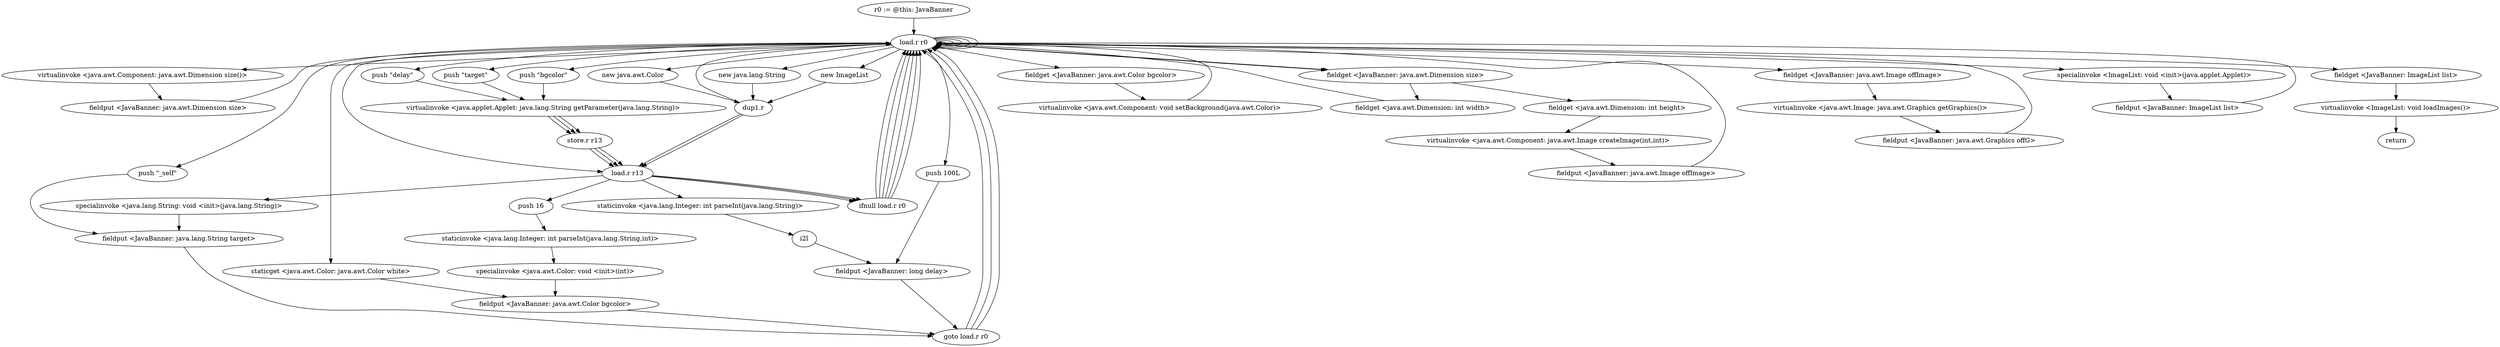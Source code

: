 digraph "" {
    "r0 := @this: JavaBanner"
    "load.r r0"
    "r0 := @this: JavaBanner"->"load.r r0";
    "load.r r0"->"load.r r0";
    "virtualinvoke <java.awt.Component: java.awt.Dimension size()>"
    "load.r r0"->"virtualinvoke <java.awt.Component: java.awt.Dimension size()>";
    "fieldput <JavaBanner: java.awt.Dimension size>"
    "virtualinvoke <java.awt.Component: java.awt.Dimension size()>"->"fieldput <JavaBanner: java.awt.Dimension size>";
    "fieldput <JavaBanner: java.awt.Dimension size>"->"load.r r0";
    "push \"bgcolor\""
    "load.r r0"->"push \"bgcolor\"";
    "virtualinvoke <java.applet.Applet: java.lang.String getParameter(java.lang.String)>"
    "push \"bgcolor\""->"virtualinvoke <java.applet.Applet: java.lang.String getParameter(java.lang.String)>";
    "store.r r13"
    "virtualinvoke <java.applet.Applet: java.lang.String getParameter(java.lang.String)>"->"store.r r13";
    "load.r r13"
    "store.r r13"->"load.r r13";
    "ifnull load.r r0"
    "load.r r13"->"ifnull load.r r0";
    "ifnull load.r r0"->"load.r r0";
    "new java.awt.Color"
    "load.r r0"->"new java.awt.Color";
    "dup1.r"
    "new java.awt.Color"->"dup1.r";
    "dup1.r"->"load.r r13";
    "push 16"
    "load.r r13"->"push 16";
    "staticinvoke <java.lang.Integer: int parseInt(java.lang.String,int)>"
    "push 16"->"staticinvoke <java.lang.Integer: int parseInt(java.lang.String,int)>";
    "specialinvoke <java.awt.Color: void <init>(int)>"
    "staticinvoke <java.lang.Integer: int parseInt(java.lang.String,int)>"->"specialinvoke <java.awt.Color: void <init>(int)>";
    "fieldput <JavaBanner: java.awt.Color bgcolor>"
    "specialinvoke <java.awt.Color: void <init>(int)>"->"fieldput <JavaBanner: java.awt.Color bgcolor>";
    "goto load.r r0"
    "fieldput <JavaBanner: java.awt.Color bgcolor>"->"goto load.r r0";
    "goto load.r r0"->"load.r r0";
    "load.r r0"->"load.r r0";
    "fieldget <JavaBanner: java.awt.Color bgcolor>"
    "load.r r0"->"fieldget <JavaBanner: java.awt.Color bgcolor>";
    "virtualinvoke <java.awt.Component: void setBackground(java.awt.Color)>"
    "fieldget <JavaBanner: java.awt.Color bgcolor>"->"virtualinvoke <java.awt.Component: void setBackground(java.awt.Color)>";
    "virtualinvoke <java.awt.Component: void setBackground(java.awt.Color)>"->"load.r r0";
    "load.r r0"->"load.r r0";
    "load.r r0"->"load.r r0";
    "fieldget <JavaBanner: java.awt.Dimension size>"
    "load.r r0"->"fieldget <JavaBanner: java.awt.Dimension size>";
    "fieldget <java.awt.Dimension: int width>"
    "fieldget <JavaBanner: java.awt.Dimension size>"->"fieldget <java.awt.Dimension: int width>";
    "fieldget <java.awt.Dimension: int width>"->"load.r r0";
    "load.r r0"->"fieldget <JavaBanner: java.awt.Dimension size>";
    "fieldget <java.awt.Dimension: int height>"
    "fieldget <JavaBanner: java.awt.Dimension size>"->"fieldget <java.awt.Dimension: int height>";
    "virtualinvoke <java.awt.Component: java.awt.Image createImage(int,int)>"
    "fieldget <java.awt.Dimension: int height>"->"virtualinvoke <java.awt.Component: java.awt.Image createImage(int,int)>";
    "fieldput <JavaBanner: java.awt.Image offImage>"
    "virtualinvoke <java.awt.Component: java.awt.Image createImage(int,int)>"->"fieldput <JavaBanner: java.awt.Image offImage>";
    "fieldput <JavaBanner: java.awt.Image offImage>"->"load.r r0";
    "load.r r0"->"load.r r0";
    "fieldget <JavaBanner: java.awt.Image offImage>"
    "load.r r0"->"fieldget <JavaBanner: java.awt.Image offImage>";
    "virtualinvoke <java.awt.Image: java.awt.Graphics getGraphics()>"
    "fieldget <JavaBanner: java.awt.Image offImage>"->"virtualinvoke <java.awt.Image: java.awt.Graphics getGraphics()>";
    "fieldput <JavaBanner: java.awt.Graphics offG>"
    "virtualinvoke <java.awt.Image: java.awt.Graphics getGraphics()>"->"fieldput <JavaBanner: java.awt.Graphics offG>";
    "fieldput <JavaBanner: java.awt.Graphics offG>"->"load.r r0";
    "push \"delay\""
    "load.r r0"->"push \"delay\"";
    "push \"delay\""->"virtualinvoke <java.applet.Applet: java.lang.String getParameter(java.lang.String)>";
    "virtualinvoke <java.applet.Applet: java.lang.String getParameter(java.lang.String)>"->"store.r r13";
    "store.r r13"->"load.r r13";
    "load.r r13"->"ifnull load.r r0";
    "ifnull load.r r0"->"load.r r0";
    "load.r r0"->"load.r r13";
    "staticinvoke <java.lang.Integer: int parseInt(java.lang.String)>"
    "load.r r13"->"staticinvoke <java.lang.Integer: int parseInt(java.lang.String)>";
    "i2l"
    "staticinvoke <java.lang.Integer: int parseInt(java.lang.String)>"->"i2l";
    "fieldput <JavaBanner: long delay>"
    "i2l"->"fieldput <JavaBanner: long delay>";
    "fieldput <JavaBanner: long delay>"->"goto load.r r0";
    "goto load.r r0"->"load.r r0";
    "push \"target\""
    "load.r r0"->"push \"target\"";
    "push \"target\""->"virtualinvoke <java.applet.Applet: java.lang.String getParameter(java.lang.String)>";
    "virtualinvoke <java.applet.Applet: java.lang.String getParameter(java.lang.String)>"->"store.r r13";
    "store.r r13"->"load.r r13";
    "load.r r13"->"ifnull load.r r0";
    "ifnull load.r r0"->"load.r r0";
    "new java.lang.String"
    "load.r r0"->"new java.lang.String";
    "new java.lang.String"->"dup1.r";
    "dup1.r"->"load.r r13";
    "specialinvoke <java.lang.String: void <init>(java.lang.String)>"
    "load.r r13"->"specialinvoke <java.lang.String: void <init>(java.lang.String)>";
    "fieldput <JavaBanner: java.lang.String target>"
    "specialinvoke <java.lang.String: void <init>(java.lang.String)>"->"fieldput <JavaBanner: java.lang.String target>";
    "fieldput <JavaBanner: java.lang.String target>"->"goto load.r r0";
    "goto load.r r0"->"load.r r0";
    "new ImageList"
    "load.r r0"->"new ImageList";
    "new ImageList"->"dup1.r";
    "dup1.r"->"load.r r0";
    "specialinvoke <ImageList: void <init>(java.applet.Applet)>"
    "load.r r0"->"specialinvoke <ImageList: void <init>(java.applet.Applet)>";
    "fieldput <JavaBanner: ImageList list>"
    "specialinvoke <ImageList: void <init>(java.applet.Applet)>"->"fieldput <JavaBanner: ImageList list>";
    "fieldput <JavaBanner: ImageList list>"->"load.r r0";
    "fieldget <JavaBanner: ImageList list>"
    "load.r r0"->"fieldget <JavaBanner: ImageList list>";
    "virtualinvoke <ImageList: void loadImages()>"
    "fieldget <JavaBanner: ImageList list>"->"virtualinvoke <ImageList: void loadImages()>";
    "return"
    "virtualinvoke <ImageList: void loadImages()>"->"return";
    "ifnull load.r r0"->"load.r r0";
    "push \"_self\""
    "load.r r0"->"push \"_self\"";
    "push \"_self\""->"fieldput <JavaBanner: java.lang.String target>";
    "ifnull load.r r0"->"load.r r0";
    "push 100L"
    "load.r r0"->"push 100L";
    "push 100L"->"fieldput <JavaBanner: long delay>";
    "ifnull load.r r0"->"load.r r0";
    "staticget <java.awt.Color: java.awt.Color white>"
    "load.r r0"->"staticget <java.awt.Color: java.awt.Color white>";
    "staticget <java.awt.Color: java.awt.Color white>"->"fieldput <JavaBanner: java.awt.Color bgcolor>";
}
